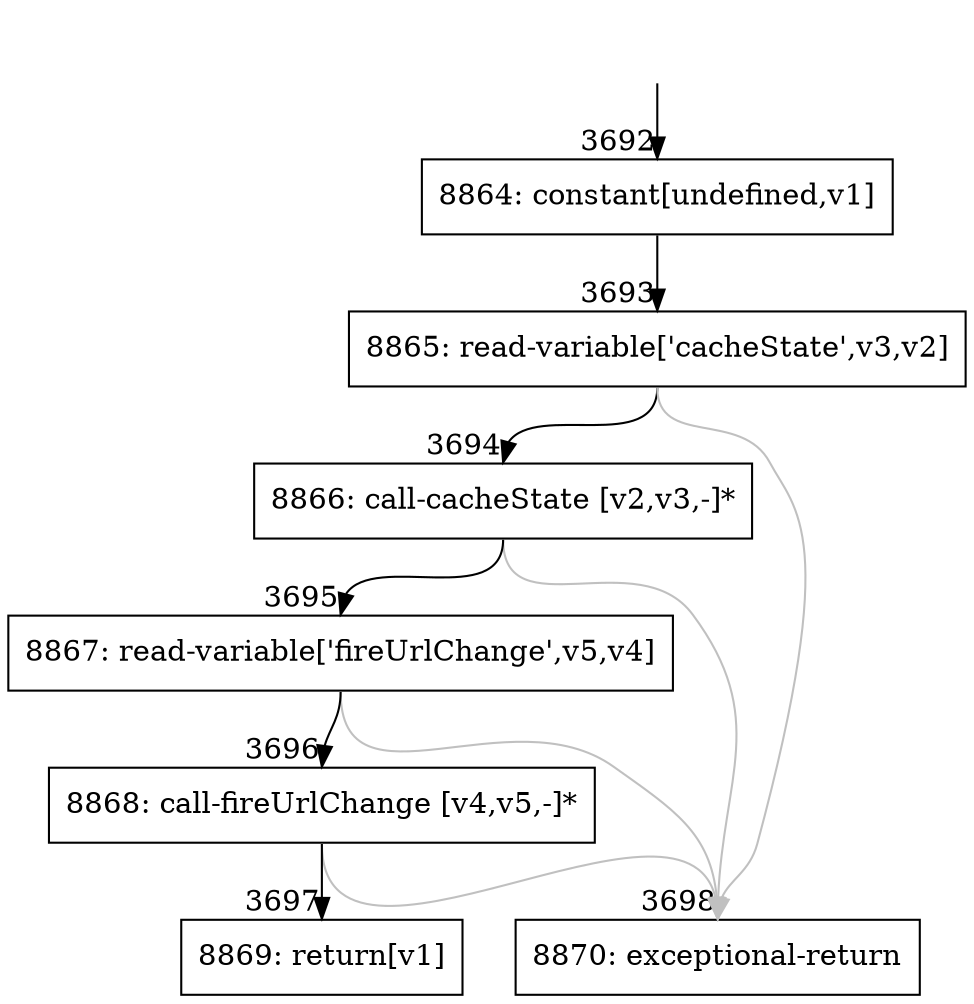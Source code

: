 digraph {
rankdir="TD"
BB_entry305[shape=none,label=""];
BB_entry305 -> BB3692 [tailport=s, headport=n, headlabel="    3692"]
BB3692 [shape=record label="{8864: constant[undefined,v1]}" ] 
BB3692 -> BB3693 [tailport=s, headport=n, headlabel="      3693"]
BB3693 [shape=record label="{8865: read-variable['cacheState',v3,v2]}" ] 
BB3693 -> BB3694 [tailport=s, headport=n, headlabel="      3694"]
BB3693 -> BB3698 [tailport=s, headport=n, color=gray, headlabel="      3698"]
BB3694 [shape=record label="{8866: call-cacheState [v2,v3,-]*}" ] 
BB3694 -> BB3695 [tailport=s, headport=n, headlabel="      3695"]
BB3694 -> BB3698 [tailport=s, headport=n, color=gray]
BB3695 [shape=record label="{8867: read-variable['fireUrlChange',v5,v4]}" ] 
BB3695 -> BB3696 [tailport=s, headport=n, headlabel="      3696"]
BB3695 -> BB3698 [tailport=s, headport=n, color=gray]
BB3696 [shape=record label="{8868: call-fireUrlChange [v4,v5,-]*}" ] 
BB3696 -> BB3697 [tailport=s, headport=n, headlabel="      3697"]
BB3696 -> BB3698 [tailport=s, headport=n, color=gray]
BB3697 [shape=record label="{8869: return[v1]}" ] 
BB3698 [shape=record label="{8870: exceptional-return}" ] 
//#$~ 5537
}

